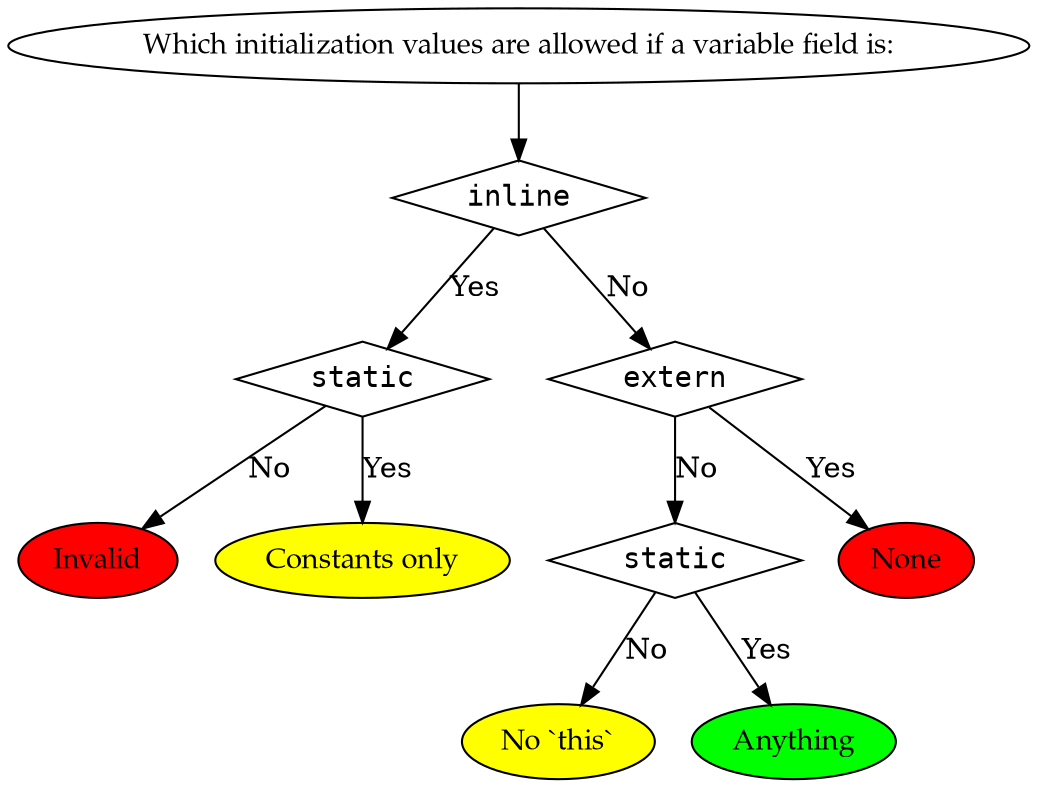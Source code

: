 digraph {
	node[fontname=Palatino];
	root [label="Which initialization values are allowed if a variable field is:"];
	i [label="inline", shape=diamond, fontname=Courier];
	i_s [label="static", shape=diamond, fontname=Courier];
	ni_e [label="extern", shape=diamond, fontname=Courier];
	ni_ne_s [label="static", shape=diamond, fontname=Courier]

	none [label="None", fillcolor=red, style=filled];
	no_this [label="No `this`", fillcolor=yellow, style=filled];
	anything [label="Anything", fillcolor=green, style=filled];
	invalid [label="Invalid", fillcolor=red, style=filled];
	constants [ label="Constants only", fillcolor=yellow, style=filled];

	root -> i;
	i -> i_s [label="Yes"];
	i_s -> invalid [label="No"];
	i_s -> constants [label="Yes"];

	i -> ni_e [label="No"];
	
	ni_e -> none [label="Yes"];
	ni_e -> ni_ne_s [label="No"];

	ni_ne_s -> no_this [label="No"];
	ni_ne_s -> anything [label="Yes"];
}  
